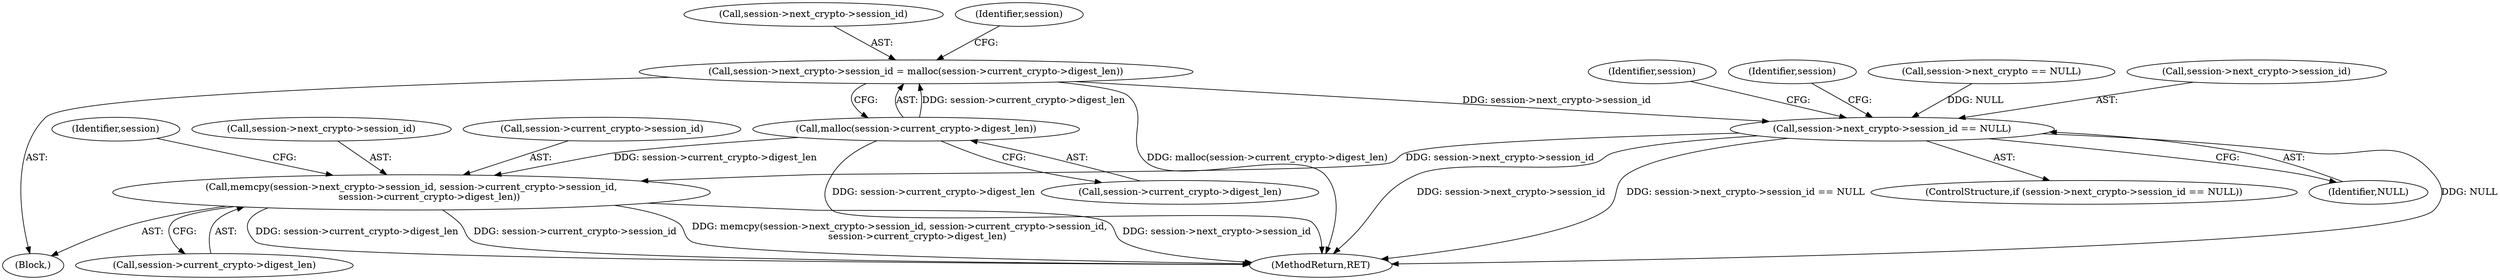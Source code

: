 digraph "0_libssh_94f6955fbaee6fda9385a23e505497efe21f5b4f_0@API" {
"1000334" [label="(Call,session->next_crypto->session_id = malloc(session->current_crypto->digest_len))"];
"1000340" [label="(Call,malloc(session->current_crypto->digest_len))"];
"1000347" [label="(Call,session->next_crypto->session_id == NULL)"];
"1000358" [label="(Call,memcpy(session->next_crypto->session_id, session->current_crypto->session_id,\n            session->current_crypto->digest_len))"];
"1000340" [label="(Call,malloc(session->current_crypto->digest_len))"];
"1000341" [label="(Call,session->current_crypto->digest_len)"];
"1000356" [label="(Identifier,session)"];
"1000376" [label="(Identifier,session)"];
"1000346" [label="(ControlStructure,if (session->next_crypto->session_id == NULL))"];
"1000157" [label="(Block,)"];
"1000347" [label="(Call,session->next_crypto->session_id == NULL)"];
"1000391" [label="(MethodReturn,RET)"];
"1000353" [label="(Identifier,NULL)"];
"1000369" [label="(Call,session->current_crypto->digest_len)"];
"1000335" [label="(Call,session->next_crypto->session_id)"];
"1000359" [label="(Call,session->next_crypto->session_id)"];
"1000361" [label="(Identifier,session)"];
"1000358" [label="(Call,memcpy(session->next_crypto->session_id, session->current_crypto->session_id,\n            session->current_crypto->digest_len))"];
"1000350" [label="(Identifier,session)"];
"1000364" [label="(Call,session->current_crypto->session_id)"];
"1000334" [label="(Call,session->next_crypto->session_id = malloc(session->current_crypto->digest_len))"];
"1000325" [label="(Call,session->next_crypto == NULL)"];
"1000348" [label="(Call,session->next_crypto->session_id)"];
"1000334" -> "1000157"  [label="AST: "];
"1000334" -> "1000340"  [label="CFG: "];
"1000335" -> "1000334"  [label="AST: "];
"1000340" -> "1000334"  [label="AST: "];
"1000350" -> "1000334"  [label="CFG: "];
"1000334" -> "1000391"  [label="DDG: malloc(session->current_crypto->digest_len)"];
"1000340" -> "1000334"  [label="DDG: session->current_crypto->digest_len"];
"1000334" -> "1000347"  [label="DDG: session->next_crypto->session_id"];
"1000340" -> "1000341"  [label="CFG: "];
"1000341" -> "1000340"  [label="AST: "];
"1000340" -> "1000391"  [label="DDG: session->current_crypto->digest_len"];
"1000340" -> "1000358"  [label="DDG: session->current_crypto->digest_len"];
"1000347" -> "1000346"  [label="AST: "];
"1000347" -> "1000353"  [label="CFG: "];
"1000348" -> "1000347"  [label="AST: "];
"1000353" -> "1000347"  [label="AST: "];
"1000356" -> "1000347"  [label="CFG: "];
"1000361" -> "1000347"  [label="CFG: "];
"1000347" -> "1000391"  [label="DDG: NULL"];
"1000347" -> "1000391"  [label="DDG: session->next_crypto->session_id"];
"1000347" -> "1000391"  [label="DDG: session->next_crypto->session_id == NULL"];
"1000325" -> "1000347"  [label="DDG: NULL"];
"1000347" -> "1000358"  [label="DDG: session->next_crypto->session_id"];
"1000358" -> "1000157"  [label="AST: "];
"1000358" -> "1000369"  [label="CFG: "];
"1000359" -> "1000358"  [label="AST: "];
"1000364" -> "1000358"  [label="AST: "];
"1000369" -> "1000358"  [label="AST: "];
"1000376" -> "1000358"  [label="CFG: "];
"1000358" -> "1000391"  [label="DDG: session->current_crypto->digest_len"];
"1000358" -> "1000391"  [label="DDG: session->current_crypto->session_id"];
"1000358" -> "1000391"  [label="DDG: memcpy(session->next_crypto->session_id, session->current_crypto->session_id,\n            session->current_crypto->digest_len)"];
"1000358" -> "1000391"  [label="DDG: session->next_crypto->session_id"];
}
